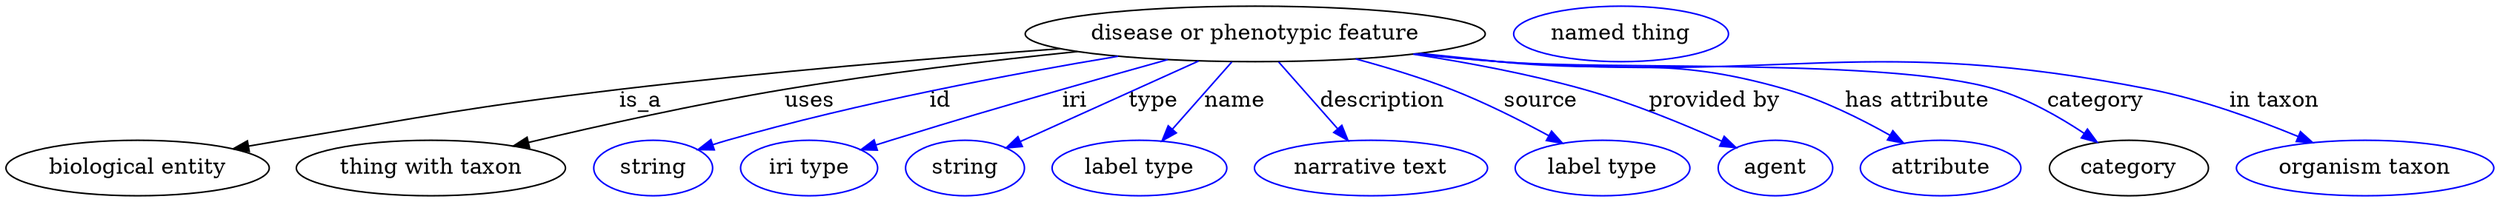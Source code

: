 digraph {
	graph [bb="0,0,1609.3,123"];
	node [label="\N"];
	"disease or phenotypic feature"	[height=0.5,
		label="disease or phenotypic feature",
		pos="808.14,105",
		width=4.1344];
	"biological entity"	[height=0.5,
		pos="85.142,18",
		width=2.3651];
	"disease or phenotypic feature" -> "biological entity"	[label=is_a,
		lp="410.14,61.5",
		pos="e,147.04,30.448 681.7,95.434 600.07,89.368 491.67,80.308 396.14,69 299.27,57.532 275.37,52.015 179.14,36 172,34.811 164.56,33.534 \
157.13,32.232"];
	"thing with taxon"	[height=0.5,
		pos="275.14,18",
		width=2.4192];
	"disease or phenotypic feature" -> "thing with taxon"	[label=uses,
		lp="519.64,61.5",
		pos="e,328.74,32.37 692.98,93.575 635.71,87.683 565.57,79.4 503.14,69 447.1,59.663 384.05,45.555 338.48,34.703"];
	id	[color=blue,
		height=0.5,
		label=string,
		pos="418.14,18",
		width=1.0652];
	"disease or phenotypic feature" -> id	[color=blue,
		label=id,
		lp="604.14,61.5",
		pos="e,447.15,29.922 719.69,90.522 650.07,78.932 550.98,60.254 466.14,36 463.04,35.113 459.85,34.133 456.65,33.106",
		style=solid];
	iri	[color=blue,
		height=0.5,
		label="iri type",
		pos="519.14,18",
		width=1.2277];
	"disease or phenotypic feature" -> iri	[color=blue,
		label=iri,
		lp="691.14,61.5",
		pos="e,552.82,29.681 751.14,88.279 729.79,82.326 705.33,75.433 683.14,69 634.12,54.785 621.93,50.997 573.14,36 569.65,34.926 566.03,33.805 \
562.4,32.674",
		style=solid];
	type	[color=blue,
		height=0.5,
		label=string,
		pos="620.14,18",
		width=1.0652];
	"disease or phenotypic feature" -> type	[color=blue,
		label=type,
		lp="742.14,61.5",
		pos="e,646.73,31.023 771.45,87.409 738.09,72.327 689.16,50.204 656.05,35.234",
		style=solid];
	name	[color=blue,
		height=0.5,
		label="label type",
		pos="733.14,18",
		width=1.5707];
	"disease or phenotypic feature" -> name	[color=blue,
		label=name,
		lp="795.14,61.5",
		pos="e,747.79,35.597 792.97,86.799 781.94,74.309 766.88,57.236 754.63,43.348",
		style=solid];
	description	[color=blue,
		height=0.5,
		label="narrative text",
		pos="883.14,18",
		width=2.0943];
	"disease or phenotypic feature" -> description	[color=blue,
		label=description,
		lp="890.64,61.5",
		pos="e,868.24,35.885 823.32,86.799 834.27,74.39 849.21,57.458 861.42,43.618",
		style=solid];
	source	[color=blue,
		height=0.5,
		label="label type",
		pos="1033.1,18",
		width=1.5707];
	"disease or phenotypic feature" -> source	[color=blue,
		label=source,
		lp="993.14,61.5",
		pos="e,1007.2,34.075 873.25,88.776 893.37,83.35 915.42,76.657 935.14,69 956.77,60.602 979.94,48.916 998.32,38.953",
		style=solid];
	"provided by"	[color=blue,
		height=0.5,
		label=agent,
		pos="1145.1,18",
		width=1.0291];
	"disease or phenotypic feature" -> "provided by"	[color=blue,
		label="provided by",
		lp="1105.6,61.5",
		pos="e,1119.6,31.24 910.44,91.862 945.87,86.431 985.6,78.955 1021.1,69 1052.1,60.323 1085.9,46.386 1110.4,35.427",
		style=solid];
	"has attribute"	[color=blue,
		height=0.5,
		label=attribute,
		pos="1252.1,18",
		width=1.4443];
	"disease or phenotypic feature" -> "has attribute"	[color=blue,
		label="has attribute",
		lp="1237.1,61.5",
		pos="e,1228.1,34.189 914.11,92.352 931.17,90.527 948.64,88.687 965.14,87 1048.2,78.506 1071.9,92.059 1152.1,69 1175.7,62.228 1200.4,49.964 \
1219.3,39.277",
		style=solid];
	category	[height=0.5,
		pos="1373.1,18",
		width=1.4263];
	"disease or phenotypic feature" -> category	[color=blue,
		label=category,
		lp="1352.6,61.5",
		pos="e,1352.8,34.753 911.52,92.031 929.39,90.184 947.79,88.422 965.14,87 1036.8,81.129 1219.3,89.811 1288.1,69 1308.3,62.894 1328.8,51.087 \
1344.5,40.479",
		style=solid];
	"in taxon"	[color=blue,
		height=0.5,
		label="organism taxon",
		pos="1526.1,18",
		width=2.3109];
	"disease or phenotypic feature" -> "in taxon"	[color=blue,
		label="in taxon",
		lp="1468.1,61.5",
		pos="e,1492.4,34.526 910.66,91.924 928.79,90.067 947.51,88.328 965.14,87 1059,79.932 1295.8,87.237 1388.1,69 1420.9,62.533 1456.2,49.604 \
1482.9,38.513",
		style=solid];
	"named thing_category"	[color=blue,
		height=0.5,
		label="named thing",
		pos="1044.1,105",
		width=1.9318];
}
